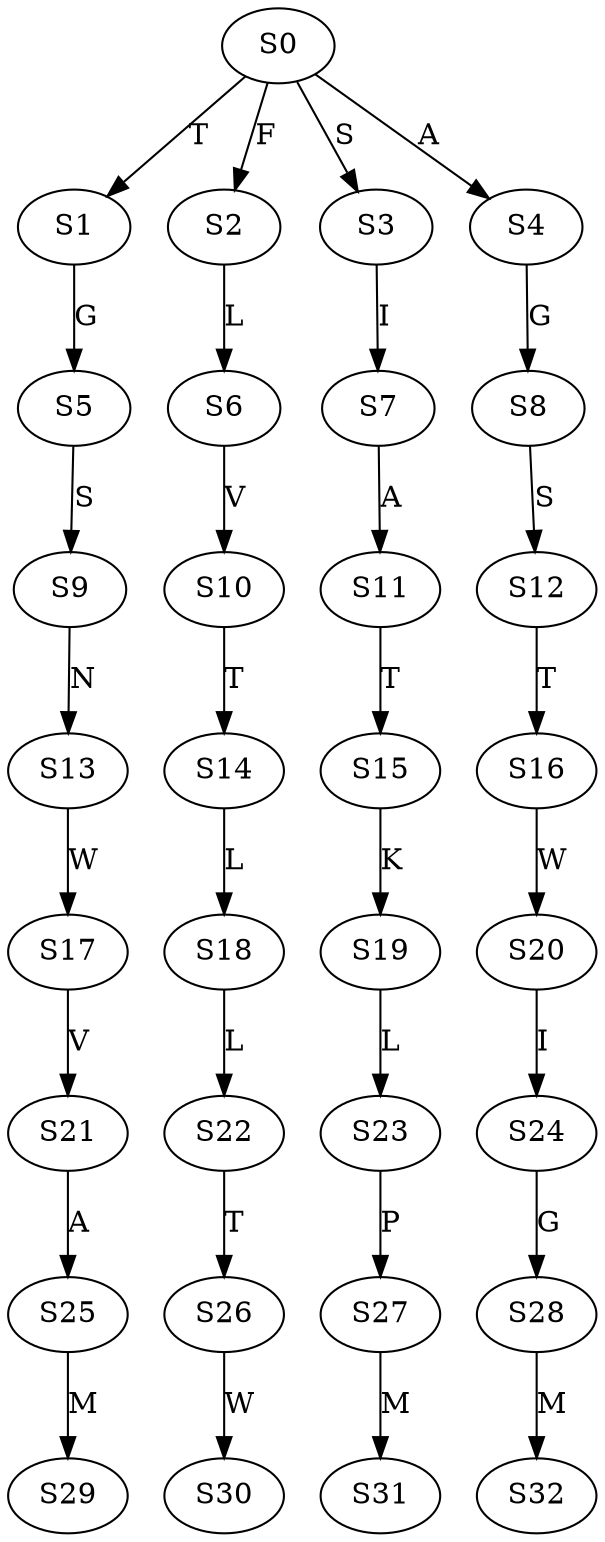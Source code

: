 strict digraph  {
	S0 -> S1 [ label = T ];
	S0 -> S2 [ label = F ];
	S0 -> S3 [ label = S ];
	S0 -> S4 [ label = A ];
	S1 -> S5 [ label = G ];
	S2 -> S6 [ label = L ];
	S3 -> S7 [ label = I ];
	S4 -> S8 [ label = G ];
	S5 -> S9 [ label = S ];
	S6 -> S10 [ label = V ];
	S7 -> S11 [ label = A ];
	S8 -> S12 [ label = S ];
	S9 -> S13 [ label = N ];
	S10 -> S14 [ label = T ];
	S11 -> S15 [ label = T ];
	S12 -> S16 [ label = T ];
	S13 -> S17 [ label = W ];
	S14 -> S18 [ label = L ];
	S15 -> S19 [ label = K ];
	S16 -> S20 [ label = W ];
	S17 -> S21 [ label = V ];
	S18 -> S22 [ label = L ];
	S19 -> S23 [ label = L ];
	S20 -> S24 [ label = I ];
	S21 -> S25 [ label = A ];
	S22 -> S26 [ label = T ];
	S23 -> S27 [ label = P ];
	S24 -> S28 [ label = G ];
	S25 -> S29 [ label = M ];
	S26 -> S30 [ label = W ];
	S27 -> S31 [ label = M ];
	S28 -> S32 [ label = M ];
}
